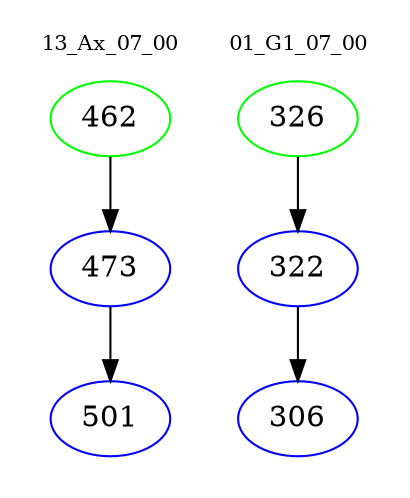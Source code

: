 digraph{
subgraph cluster_0 {
color = white
label = "13_Ax_07_00";
fontsize=10;
T0_462 [label="462", color="green"]
T0_462 -> T0_473 [color="black"]
T0_473 [label="473", color="blue"]
T0_473 -> T0_501 [color="black"]
T0_501 [label="501", color="blue"]
}
subgraph cluster_1 {
color = white
label = "01_G1_07_00";
fontsize=10;
T1_326 [label="326", color="green"]
T1_326 -> T1_322 [color="black"]
T1_322 [label="322", color="blue"]
T1_322 -> T1_306 [color="black"]
T1_306 [label="306", color="blue"]
}
}
